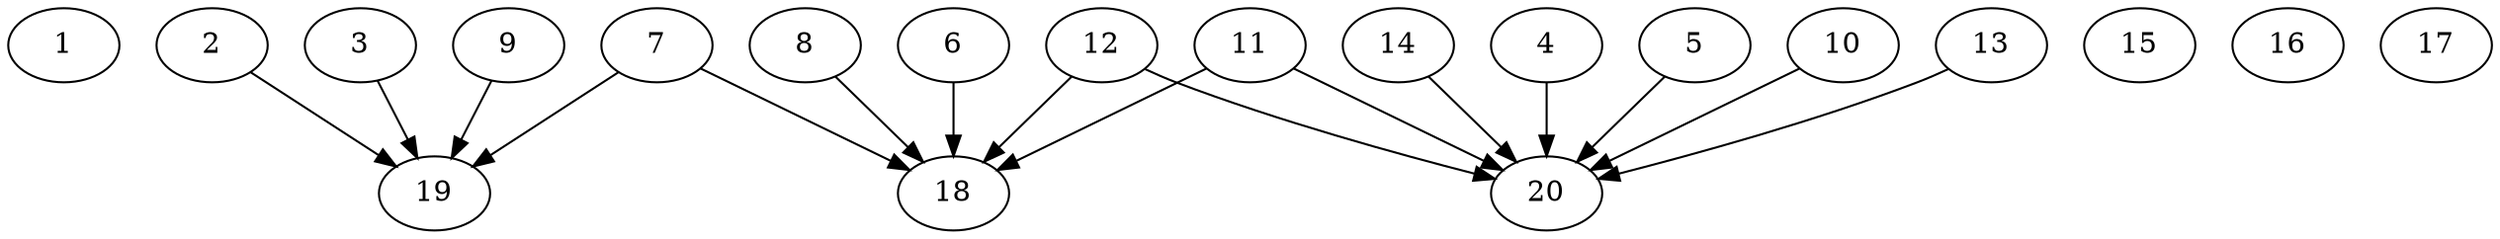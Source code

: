 // DAG automatically generated by daggen at Thu Oct  3 13:58:43 2019
// ./daggen --dot -n 20 --ccr 0.4 --fat 0.9 --regular 0.7 --density 0.5 --mindata 5242880 --maxdata 52428800 
digraph G {
  1 [size="129784320", alpha="0.18", expect_size="51913728"] 
  2 [size="88371200", alpha="0.04", expect_size="35348480"] 
  2 -> 19 [size ="35348480"]
  3 [size="85824000", alpha="0.13", expect_size="34329600"] 
  3 -> 19 [size ="34329600"]
  4 [size="116976640", alpha="0.14", expect_size="46790656"] 
  4 -> 20 [size ="46790656"]
  5 [size="101678080", alpha="0.19", expect_size="40671232"] 
  5 -> 20 [size ="40671232"]
  6 [size="68495360", alpha="0.18", expect_size="27398144"] 
  6 -> 18 [size ="27398144"]
  7 [size="39889920", alpha="0.04", expect_size="15955968"] 
  7 -> 18 [size ="15955968"]
  7 -> 19 [size ="15955968"]
  8 [size="29250560", alpha="0.14", expect_size="11700224"] 
  8 -> 18 [size ="11700224"]
  9 [size="67412480", alpha="0.10", expect_size="26964992"] 
  9 -> 19 [size ="26964992"]
  10 [size="97825280", alpha="0.08", expect_size="39130112"] 
  10 -> 20 [size ="39130112"]
  11 [size="62817280", alpha="0.20", expect_size="25126912"] 
  11 -> 18 [size ="25126912"]
  11 -> 20 [size ="25126912"]
  12 [size="48847360", alpha="0.16", expect_size="19538944"] 
  12 -> 18 [size ="19538944"]
  12 -> 20 [size ="19538944"]
  13 [size="75136000", alpha="0.18", expect_size="30054400"] 
  13 -> 20 [size ="30054400"]
  14 [size="34974720", alpha="0.01", expect_size="13989888"] 
  14 -> 20 [size ="13989888"]
  15 [size="120483840", alpha="0.00", expect_size="48193536"] 
  16 [size="115558400", alpha="0.10", expect_size="46223360"] 
  17 [size="104724480", alpha="0.12", expect_size="41889792"] 
  18 [size="129986560", alpha="0.14", expect_size="51994624"] 
  19 [size="96483840", alpha="0.09", expect_size="38593536"] 
  20 [size="38952960", alpha="0.14", expect_size="15581184"] 
}
